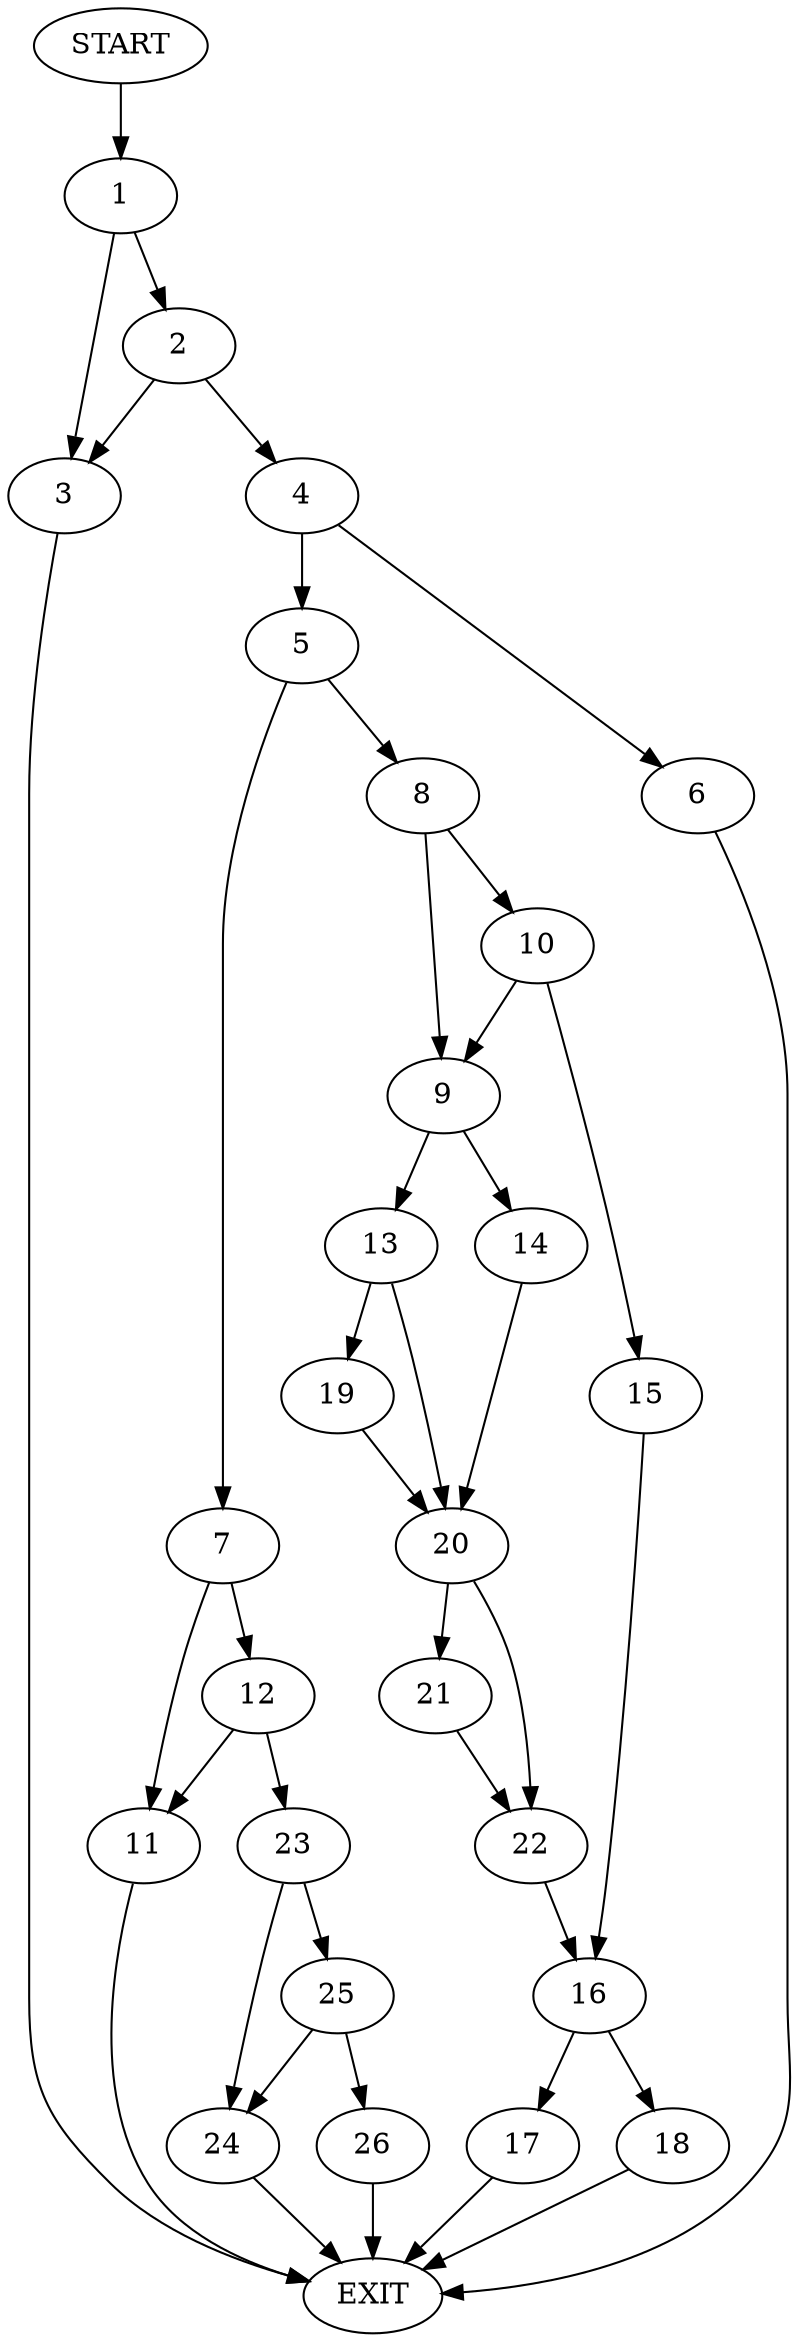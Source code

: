 digraph {
0 [label="START"]
27 [label="EXIT"]
0 -> 1
1 -> 2
1 -> 3
2 -> 3
2 -> 4
3 -> 27
4 -> 5
4 -> 6
5 -> 7
5 -> 8
6 -> 27
8 -> 9
8 -> 10
7 -> 11
7 -> 12
9 -> 13
9 -> 14
10 -> 9
10 -> 15
15 -> 16
16 -> 17
16 -> 18
13 -> 19
13 -> 20
14 -> 20
20 -> 21
20 -> 22
19 -> 20
22 -> 16
21 -> 22
17 -> 27
18 -> 27
12 -> 23
12 -> 11
11 -> 27
23 -> 24
23 -> 25
24 -> 27
25 -> 26
25 -> 24
26 -> 27
}
